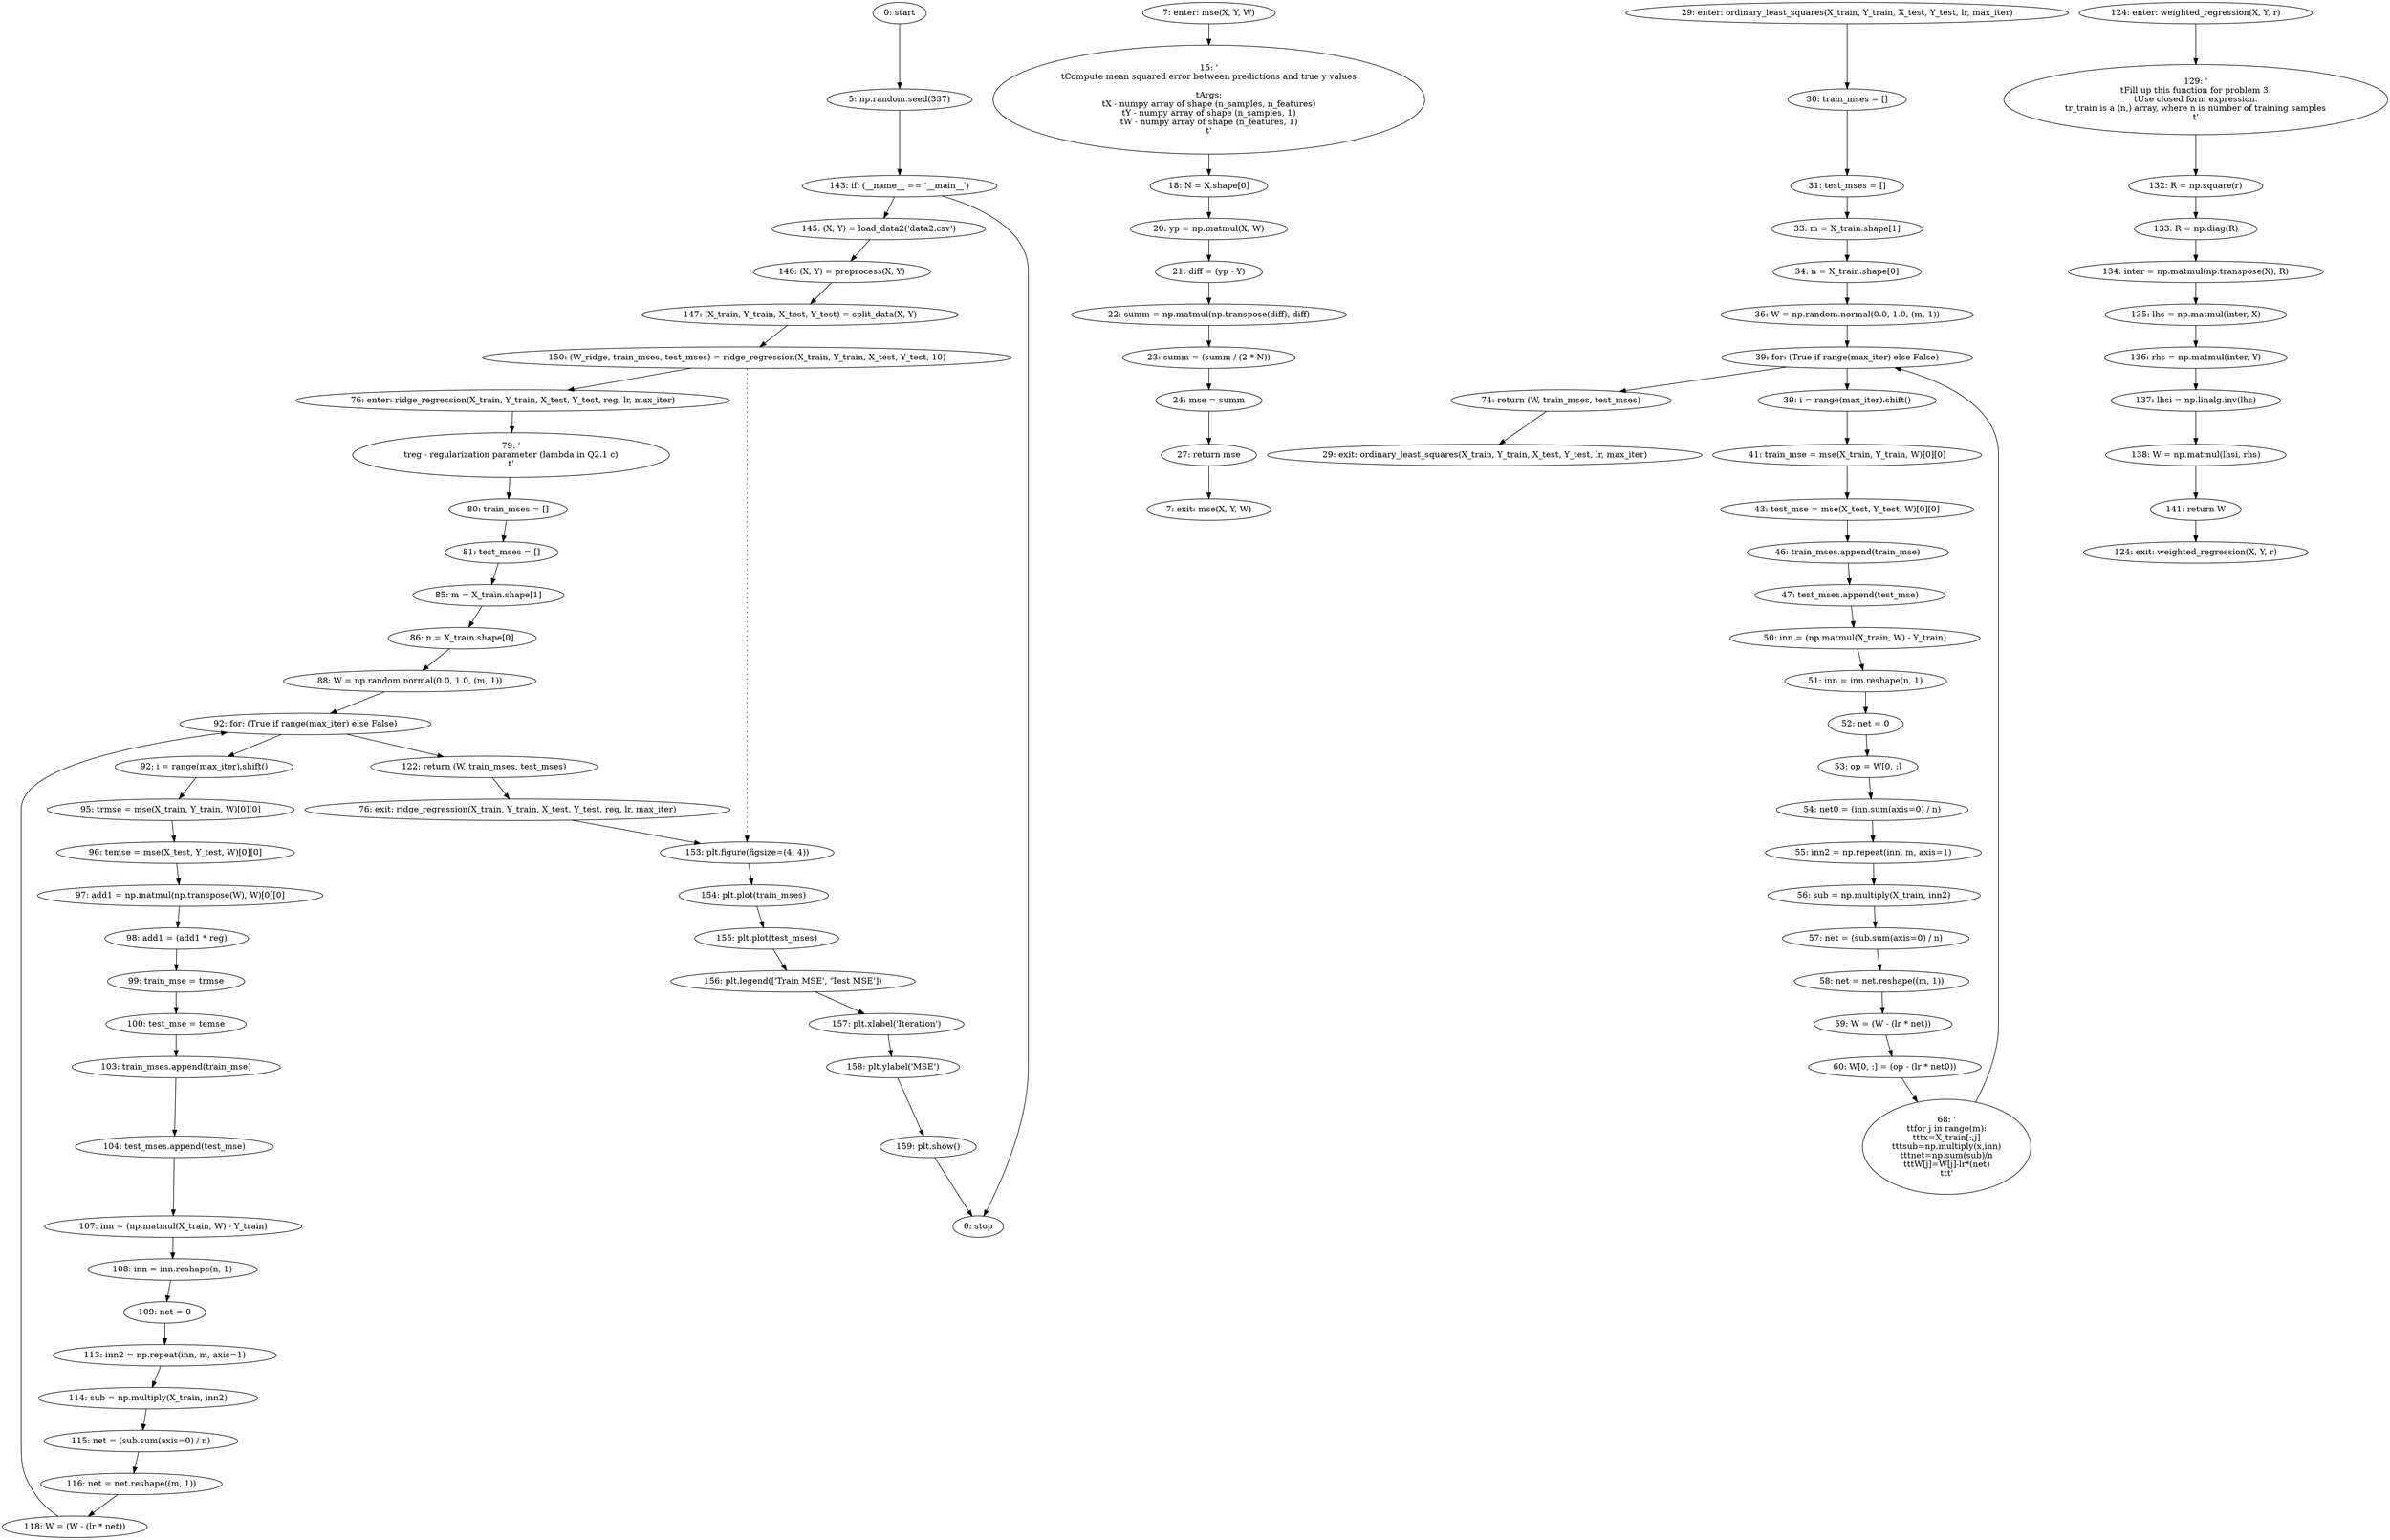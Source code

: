 strict digraph "" {
	node [label="\N"];
	0	 [label="0: start"];
	1	 [label="5: np.random.seed(337)"];
	0 -> 1;
	76	 [label="143: if: (__name__ == '__main__')"];
	1 -> 76;
	77	 [label="145: (X, Y) = load_data2('data2.csv')"];
	76 -> 77;
	88	 [label="0: stop"];
	76 -> 88;
	2	 [label="7: enter: mse(X, Y, W)"];
	4	 [label="15: '\n\tCompute mean squared error between predictions and true y values\n\n\tArgs:\n\tX - numpy array of shape (n_samples, n_features)\n\tY \
- numpy array of shape (n_samples, 1)\n\tW - numpy array of shape (n_features, 1)\n\t'"];
	2 -> 4;
	5	 [label="18: N = X.shape[0]"];
	4 -> 5;
	3	 [label="7: exit: mse(X, Y, W)"];
	11	 [label="27: return mse"];
	11 -> 3;
	6	 [label="20: yp = np.matmul(X, W)"];
	5 -> 6;
	7	 [label="21: diff = (yp - Y)"];
	6 -> 7;
	8	 [label="22: summ = np.matmul(np.transpose(diff), diff)"];
	7 -> 8;
	9	 [label="23: summ = (summ / (2 * N))"];
	8 -> 9;
	10	 [label="24: mse = summ"];
	9 -> 10;
	10 -> 11;
	12	 [label="29: enter: ordinary_least_squares(X_train, Y_train, X_test, Y_test, lr, max_iter)"];
	14	 [label="30: train_mses = []"];
	12 -> 14;
	15	 [label="31: test_mses = []"];
	14 -> 15;
	13	 [label="29: exit: ordinary_least_squares(X_train, Y_train, X_test, Y_test, lr, max_iter)"];
	37	 [label="74: return (W, train_mses, test_mses)"];
	37 -> 13;
	16	 [label="33: m = X_train.shape[1]"];
	15 -> 16;
	17	 [label="34: n = X_train.shape[0]"];
	16 -> 17;
	18	 [label="36: W = np.random.normal(0.0, 1.0, (m, 1))"];
	17 -> 18;
	19	 [label="39: for: (True if range(max_iter) else False)"];
	18 -> 19;
	19 -> 37;
	20	 [label="39: i = range(max_iter).shift()"];
	19 -> 20;
	21	 [label="41: train_mse = mse(X_train, Y_train, W)[0][0]"];
	20 -> 21;
	36	 [label="68: '\n\t\tfor j in range(m):\n\t\t\tx=X_train[:,j]\n\t\t\tsub=np.multiply(x,inn)\n\t\t\tnet=np.sum(sub)/n\n\t\t\tW[j]=W[j]-lr*(\
net)\n\t\t\t'"];
	36 -> 19;
	22	 [label="43: test_mse = mse(X_test, Y_test, W)[0][0]"];
	21 -> 22;
	23	 [label="46: train_mses.append(train_mse)"];
	22 -> 23;
	24	 [label="47: test_mses.append(test_mse)"];
	23 -> 24;
	25	 [label="50: inn = (np.matmul(X_train, W) - Y_train)"];
	24 -> 25;
	26	 [label="51: inn = inn.reshape(n, 1)"];
	25 -> 26;
	27	 [label="52: net = 0"];
	26 -> 27;
	28	 [label="53: op = W[0, :]"];
	27 -> 28;
	29	 [label="54: net0 = (inn.sum(axis=0) / n)"];
	28 -> 29;
	30	 [label="55: inn2 = np.repeat(inn, m, axis=1)"];
	29 -> 30;
	31	 [label="56: sub = np.multiply(X_train, inn2)"];
	30 -> 31;
	32	 [label="57: net = (sub.sum(axis=0) / n)"];
	31 -> 32;
	33	 [label="58: net = net.reshape((m, 1))"];
	32 -> 33;
	34	 [label="59: W = (W - (lr * net))"];
	33 -> 34;
	35	 [label="60: W[0, :] = (op - (lr * net0))"];
	34 -> 35;
	35 -> 36;
	38	 [label="76: enter: ridge_regression(X_train, Y_train, X_test, Y_test, reg, lr, max_iter)"];
	40	 [label="79: '\n\treg - regularization parameter (lambda in Q2.1 c)\n\t'"];
	38 -> 40;
	41	 [label="80: train_mses = []"];
	40 -> 41;
	80	 [label="150: (W_ridge, train_mses, test_mses) = ridge_regression(X_train, Y_train, X_test, Y_test, 10)"];
	80 -> 38;
	81	 [label="153: plt.figure(figsize=(4, 4))"];
	80 -> 81	 [style=dotted,
		weight=100];
	82	 [label="154: plt.plot(train_mses)"];
	81 -> 82;
	39	 [label="76: exit: ridge_regression(X_train, Y_train, X_test, Y_test, reg, lr, max_iter)"];
	39 -> 81;
	64	 [label="122: return (W, train_mses, test_mses)"];
	64 -> 39;
	42	 [label="81: test_mses = []"];
	41 -> 42;
	43	 [label="85: m = X_train.shape[1]"];
	42 -> 43;
	44	 [label="86: n = X_train.shape[0]"];
	43 -> 44;
	45	 [label="88: W = np.random.normal(0.0, 1.0, (m, 1))"];
	44 -> 45;
	46	 [label="92: for: (True if range(max_iter) else False)"];
	45 -> 46;
	46 -> 64;
	47	 [label="92: i = range(max_iter).shift()"];
	46 -> 47;
	48	 [label="95: trmse = mse(X_train, Y_train, W)[0][0]"];
	47 -> 48;
	63	 [label="118: W = (W - (lr * net))"];
	63 -> 46;
	49	 [label="96: temse = mse(X_test, Y_test, W)[0][0]"];
	48 -> 49;
	50	 [label="97: add1 = np.matmul(np.transpose(W), W)[0][0]"];
	49 -> 50;
	51	 [label="98: add1 = (add1 * reg)"];
	50 -> 51;
	52	 [label="99: train_mse = trmse"];
	51 -> 52;
	53	 [label="100: test_mse = temse"];
	52 -> 53;
	54	 [label="103: train_mses.append(train_mse)"];
	53 -> 54;
	55	 [label="104: test_mses.append(test_mse)"];
	54 -> 55;
	56	 [label="107: inn = (np.matmul(X_train, W) - Y_train)"];
	55 -> 56;
	57	 [label="108: inn = inn.reshape(n, 1)"];
	56 -> 57;
	58	 [label="109: net = 0"];
	57 -> 58;
	59	 [label="113: inn2 = np.repeat(inn, m, axis=1)"];
	58 -> 59;
	60	 [label="114: sub = np.multiply(X_train, inn2)"];
	59 -> 60;
	61	 [label="115: net = (sub.sum(axis=0) / n)"];
	60 -> 61;
	62	 [label="116: net = net.reshape((m, 1))"];
	61 -> 62;
	62 -> 63;
	65	 [label="124: enter: weighted_regression(X, Y, r)"];
	67	 [label="129: '\n\tFill up this function for problem 3.\n\tUse closed form expression.\n\tr_train is a (n,) array, where n is number of training \
samples\n\t'"];
	65 -> 67;
	68	 [label="132: R = np.square(r)"];
	67 -> 68;
	66	 [label="124: exit: weighted_regression(X, Y, r)"];
	75	 [label="141: return W"];
	75 -> 66;
	69	 [label="133: R = np.diag(R)"];
	68 -> 69;
	70	 [label="134: inter = np.matmul(np.transpose(X), R)"];
	69 -> 70;
	71	 [label="135: lhs = np.matmul(inter, X)"];
	70 -> 71;
	72	 [label="136: rhs = np.matmul(inter, Y)"];
	71 -> 72;
	73	 [label="137: lhsi = np.linalg.inv(lhs)"];
	72 -> 73;
	74	 [label="138: W = np.matmul(lhsi, rhs)"];
	73 -> 74;
	74 -> 75;
	78	 [label="146: (X, Y) = preprocess(X, Y)"];
	77 -> 78;
	79	 [label="147: (X_train, Y_train, X_test, Y_test) = split_data(X, Y)"];
	78 -> 79;
	79 -> 80;
	83	 [label="155: plt.plot(test_mses)"];
	82 -> 83;
	84	 [label="156: plt.legend(['Train MSE', 'Test MSE'])"];
	83 -> 84;
	85	 [label="157: plt.xlabel('Iteration')"];
	84 -> 85;
	86	 [label="158: plt.ylabel('MSE')"];
	85 -> 86;
	87	 [label="159: plt.show()"];
	86 -> 87;
	87 -> 88;
}

